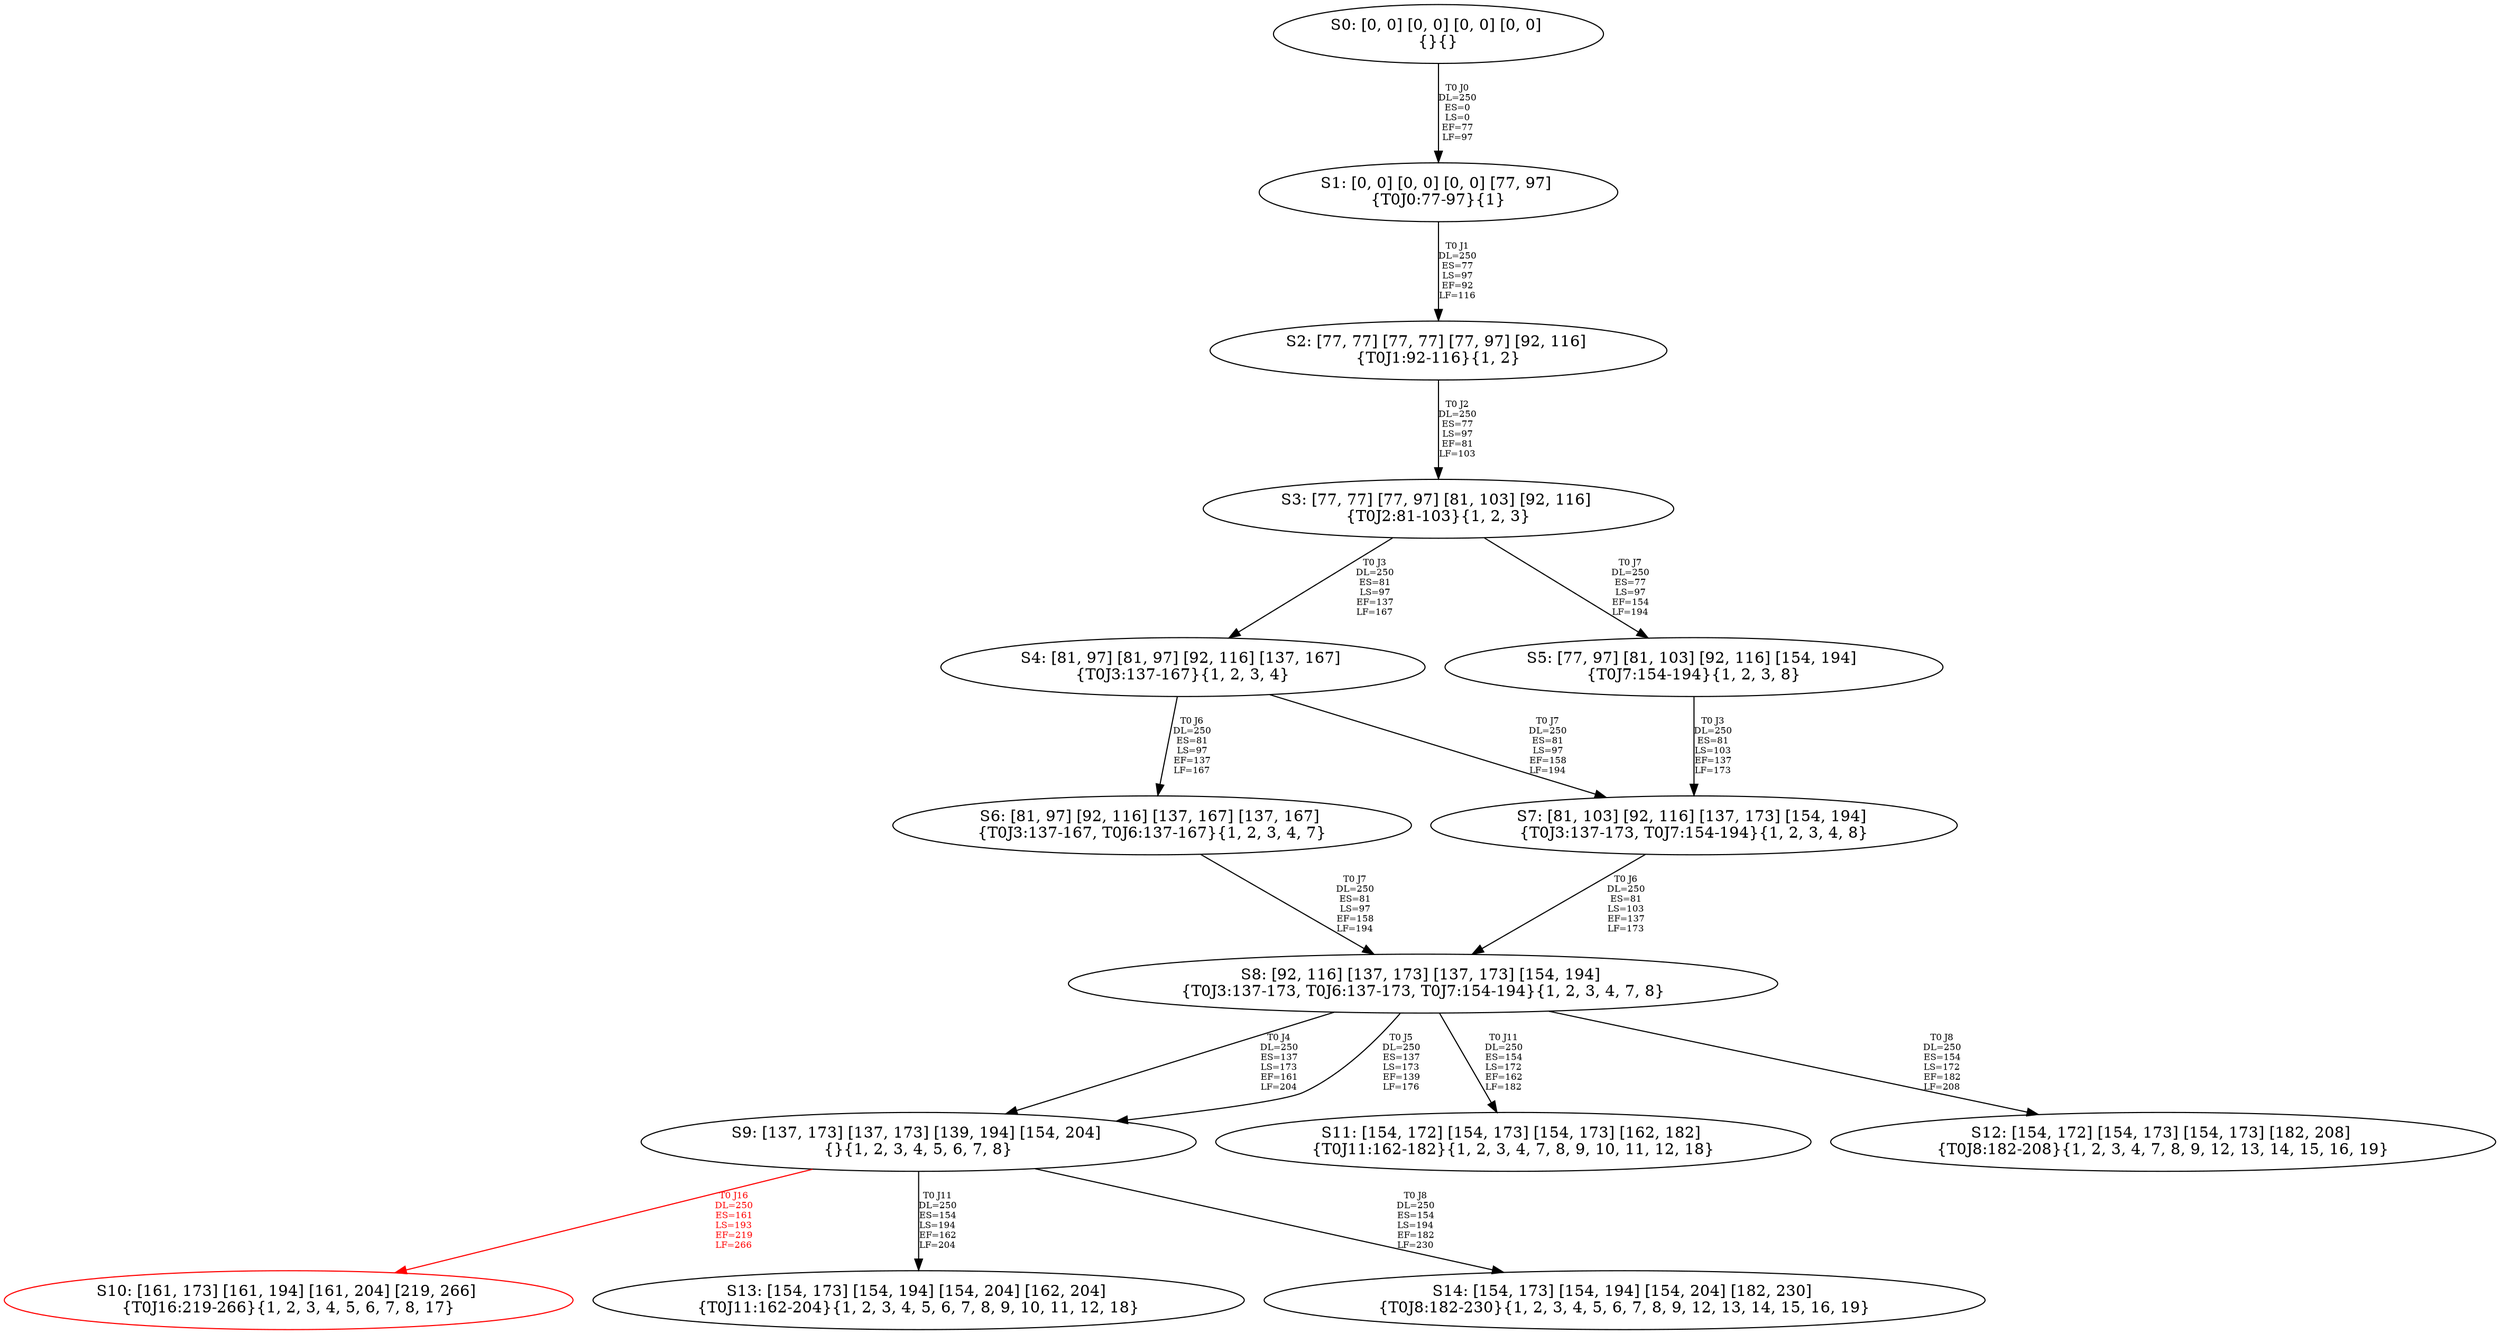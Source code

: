 digraph {
	S0[label="S0: [0, 0] [0, 0] [0, 0] [0, 0] \n{}{}"];
	S1[label="S1: [0, 0] [0, 0] [0, 0] [77, 97] \n{T0J0:77-97}{1}"];
	S2[label="S2: [77, 77] [77, 77] [77, 97] [92, 116] \n{T0J1:92-116}{1, 2}"];
	S3[label="S3: [77, 77] [77, 97] [81, 103] [92, 116] \n{T0J2:81-103}{1, 2, 3}"];
	S4[label="S4: [81, 97] [81, 97] [92, 116] [137, 167] \n{T0J3:137-167}{1, 2, 3, 4}"];
	S5[label="S5: [77, 97] [81, 103] [92, 116] [154, 194] \n{T0J7:154-194}{1, 2, 3, 8}"];
	S6[label="S6: [81, 97] [92, 116] [137, 167] [137, 167] \n{T0J3:137-167, T0J6:137-167}{1, 2, 3, 4, 7}"];
	S7[label="S7: [81, 103] [92, 116] [137, 173] [154, 194] \n{T0J3:137-173, T0J7:154-194}{1, 2, 3, 4, 8}"];
	S8[label="S8: [92, 116] [137, 173] [137, 173] [154, 194] \n{T0J3:137-173, T0J6:137-173, T0J7:154-194}{1, 2, 3, 4, 7, 8}"];
	S9[label="S9: [137, 173] [137, 173] [139, 194] [154, 204] \n{}{1, 2, 3, 4, 5, 6, 7, 8}"];
	S10[label="S10: [161, 173] [161, 194] [161, 204] [219, 266] \n{T0J16:219-266}{1, 2, 3, 4, 5, 6, 7, 8, 17}"];
	S11[label="S11: [154, 172] [154, 173] [154, 173] [162, 182] \n{T0J11:162-182}{1, 2, 3, 4, 7, 8, 9, 10, 11, 12, 18}"];
	S12[label="S12: [154, 172] [154, 173] [154, 173] [182, 208] \n{T0J8:182-208}{1, 2, 3, 4, 7, 8, 9, 12, 13, 14, 15, 16, 19}"];
	S13[label="S13: [154, 173] [154, 194] [154, 204] [162, 204] \n{T0J11:162-204}{1, 2, 3, 4, 5, 6, 7, 8, 9, 10, 11, 12, 18}"];
	S14[label="S14: [154, 173] [154, 194] [154, 204] [182, 230] \n{T0J8:182-230}{1, 2, 3, 4, 5, 6, 7, 8, 9, 12, 13, 14, 15, 16, 19}"];
	S0 -> S1[label="T0 J0\nDL=250\nES=0\nLS=0\nEF=77\nLF=97",fontsize=8];
	S1 -> S2[label="T0 J1\nDL=250\nES=77\nLS=97\nEF=92\nLF=116",fontsize=8];
	S2 -> S3[label="T0 J2\nDL=250\nES=77\nLS=97\nEF=81\nLF=103",fontsize=8];
	S3 -> S4[label="T0 J3\nDL=250\nES=81\nLS=97\nEF=137\nLF=167",fontsize=8];
	S3 -> S5[label="T0 J7\nDL=250\nES=77\nLS=97\nEF=154\nLF=194",fontsize=8];
	S4 -> S6[label="T0 J6\nDL=250\nES=81\nLS=97\nEF=137\nLF=167",fontsize=8];
	S4 -> S7[label="T0 J7\nDL=250\nES=81\nLS=97\nEF=158\nLF=194",fontsize=8];
	S5 -> S7[label="T0 J3\nDL=250\nES=81\nLS=103\nEF=137\nLF=173",fontsize=8];
	S6 -> S8[label="T0 J7\nDL=250\nES=81\nLS=97\nEF=158\nLF=194",fontsize=8];
	S7 -> S8[label="T0 J6\nDL=250\nES=81\nLS=103\nEF=137\nLF=173",fontsize=8];
	S8 -> S9[label="T0 J4\nDL=250\nES=137\nLS=173\nEF=161\nLF=204",fontsize=8];
	S8 -> S9[label="T0 J5\nDL=250\nES=137\nLS=173\nEF=139\nLF=176",fontsize=8];
	S8 -> S12[label="T0 J8\nDL=250\nES=154\nLS=172\nEF=182\nLF=208",fontsize=8];
	S8 -> S11[label="T0 J11\nDL=250\nES=154\nLS=172\nEF=162\nLF=182",fontsize=8];
	S9 -> S14[label="T0 J8\nDL=250\nES=154\nLS=194\nEF=182\nLF=230",fontsize=8];
	S9 -> S13[label="T0 J11\nDL=250\nES=154\nLS=194\nEF=162\nLF=204",fontsize=8];
	S9 -> S10[label="T0 J16\nDL=250\nES=161\nLS=193\nEF=219\nLF=266",color=Red,fontcolor=Red,fontsize=8];
S10[color=Red];
}
